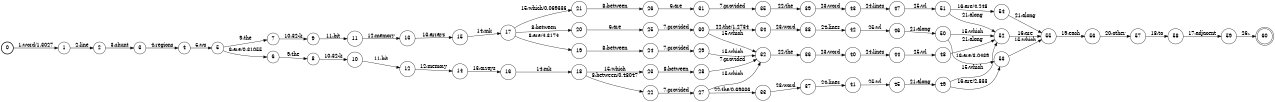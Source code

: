 digraph FST {
rankdir = LR;
size = "8.5,11";
label = "";
center = 1;
orientation = Portrait;
ranksep = "0.4";
nodesep = "0.25";
0 [label = "0", shape = circle, style = bold, fontsize = 14]
	0 -> 1 [label = "1:word/1.3027", fontsize = 14];
1 [label = "1", shape = circle, style = solid, fontsize = 14]
	1 -> 2 [label = "2:line", fontsize = 14];
2 [label = "2", shape = circle, style = solid, fontsize = 14]
	2 -> 3 [label = "3:shunt", fontsize = 14];
3 [label = "3", shape = circle, style = solid, fontsize = 14]
	3 -> 4 [label = "4:regions", fontsize = 14];
4 [label = "4", shape = circle, style = solid, fontsize = 14]
	4 -> 5 [label = "5:ws", fontsize = 14];
5 [label = "5", shape = circle, style = solid, fontsize = 14]
	5 -> 6 [label = "6:are/0.31055", fontsize = 14];
	5 -> 7 [label = "9:the", fontsize = 14];
6 [label = "6", shape = circle, style = solid, fontsize = 14]
	6 -> 8 [label = "9:the", fontsize = 14];
7 [label = "7", shape = circle, style = solid, fontsize = 14]
	7 -> 9 [label = "10:32-k", fontsize = 14];
8 [label = "8", shape = circle, style = solid, fontsize = 14]
	8 -> 10 [label = "10:32-k", fontsize = 14];
9 [label = "9", shape = circle, style = solid, fontsize = 14]
	9 -> 11 [label = "11:bit", fontsize = 14];
10 [label = "10", shape = circle, style = solid, fontsize = 14]
	10 -> 12 [label = "11:bit", fontsize = 14];
11 [label = "11", shape = circle, style = solid, fontsize = 14]
	11 -> 13 [label = "12:memory", fontsize = 14];
12 [label = "12", shape = circle, style = solid, fontsize = 14]
	12 -> 14 [label = "12:memory", fontsize = 14];
13 [label = "13", shape = circle, style = solid, fontsize = 14]
	13 -> 15 [label = "13:arrays", fontsize = 14];
14 [label = "14", shape = circle, style = solid, fontsize = 14]
	14 -> 16 [label = "13:arrays", fontsize = 14];
15 [label = "15", shape = circle, style = solid, fontsize = 14]
	15 -> 17 [label = "14:mk", fontsize = 14];
16 [label = "16", shape = circle, style = solid, fontsize = 14]
	16 -> 18 [label = "14:mk", fontsize = 14];
17 [label = "17", shape = circle, style = solid, fontsize = 14]
	17 -> 19 [label = "6:are/4.3174", fontsize = 14];
	17 -> 20 [label = "8:between", fontsize = 14];
	17 -> 21 [label = "15:which/0.069336", fontsize = 14];
18 [label = "18", shape = circle, style = solid, fontsize = 14]
	18 -> 22 [label = "8:between/0.48047", fontsize = 14];
	18 -> 23 [label = "15:which", fontsize = 14];
19 [label = "19", shape = circle, style = solid, fontsize = 14]
	19 -> 24 [label = "8:between", fontsize = 14];
20 [label = "20", shape = circle, style = solid, fontsize = 14]
	20 -> 25 [label = "6:are", fontsize = 14];
21 [label = "21", shape = circle, style = solid, fontsize = 14]
	21 -> 26 [label = "8:between", fontsize = 14];
22 [label = "22", shape = circle, style = solid, fontsize = 14]
	22 -> 27 [label = "7:provided", fontsize = 14];
23 [label = "23", shape = circle, style = solid, fontsize = 14]
	23 -> 28 [label = "8:between", fontsize = 14];
24 [label = "24", shape = circle, style = solid, fontsize = 14]
	24 -> 29 [label = "7:provided", fontsize = 14];
25 [label = "25", shape = circle, style = solid, fontsize = 14]
	25 -> 30 [label = "7:provided", fontsize = 14];
26 [label = "26", shape = circle, style = solid, fontsize = 14]
	26 -> 31 [label = "6:are", fontsize = 14];
27 [label = "27", shape = circle, style = solid, fontsize = 14]
	27 -> 33 [label = "22:the/0.69336", fontsize = 14];
	27 -> 32 [label = "15:which", fontsize = 14];
28 [label = "28", shape = circle, style = solid, fontsize = 14]
	28 -> 32 [label = "7:provided", fontsize = 14];
29 [label = "29", shape = circle, style = solid, fontsize = 14]
	29 -> 32 [label = "15:which", fontsize = 14];
30 [label = "30", shape = circle, style = solid, fontsize = 14]
	30 -> 34 [label = "22:the/1.2734", fontsize = 14];
	30 -> 32 [label = "15:which", fontsize = 14];
31 [label = "31", shape = circle, style = solid, fontsize = 14]
	31 -> 35 [label = "7:provided", fontsize = 14];
32 [label = "32", shape = circle, style = solid, fontsize = 14]
	32 -> 36 [label = "22:the", fontsize = 14];
33 [label = "33", shape = circle, style = solid, fontsize = 14]
	33 -> 37 [label = "23:word", fontsize = 14];
34 [label = "34", shape = circle, style = solid, fontsize = 14]
	34 -> 38 [label = "23:word", fontsize = 14];
35 [label = "35", shape = circle, style = solid, fontsize = 14]
	35 -> 39 [label = "22:the", fontsize = 14];
36 [label = "36", shape = circle, style = solid, fontsize = 14]
	36 -> 40 [label = "23:word", fontsize = 14];
37 [label = "37", shape = circle, style = solid, fontsize = 14]
	37 -> 41 [label = "24:lines", fontsize = 14];
38 [label = "38", shape = circle, style = solid, fontsize = 14]
	38 -> 42 [label = "24:lines", fontsize = 14];
39 [label = "39", shape = circle, style = solid, fontsize = 14]
	39 -> 43 [label = "23:word", fontsize = 14];
40 [label = "40", shape = circle, style = solid, fontsize = 14]
	40 -> 44 [label = "24:lines", fontsize = 14];
41 [label = "41", shape = circle, style = solid, fontsize = 14]
	41 -> 45 [label = "25:wl", fontsize = 14];
42 [label = "42", shape = circle, style = solid, fontsize = 14]
	42 -> 46 [label = "25:wl", fontsize = 14];
43 [label = "43", shape = circle, style = solid, fontsize = 14]
	43 -> 47 [label = "24:lines", fontsize = 14];
44 [label = "44", shape = circle, style = solid, fontsize = 14]
	44 -> 48 [label = "25:wl", fontsize = 14];
45 [label = "45", shape = circle, style = solid, fontsize = 14]
	45 -> 49 [label = "21:along", fontsize = 14];
46 [label = "46", shape = circle, style = solid, fontsize = 14]
	46 -> 50 [label = "21:along", fontsize = 14];
47 [label = "47", shape = circle, style = solid, fontsize = 14]
	47 -> 51 [label = "25:wl", fontsize = 14];
48 [label = "48", shape = circle, style = solid, fontsize = 14]
	48 -> 52 [label = "21:along", fontsize = 14];
49 [label = "49", shape = circle, style = solid, fontsize = 14]
	49 -> 53 [label = "16:are/2.833", fontsize = 14];
	49 -> 52 [label = "15:which", fontsize = 14];
50 [label = "50", shape = circle, style = solid, fontsize = 14]
	50 -> 53 [label = "16:are/3.0439", fontsize = 14];
	50 -> 52 [label = "15:which", fontsize = 14];
51 [label = "51", shape = circle, style = solid, fontsize = 14]
	51 -> 54 [label = "16:are/4.248", fontsize = 14];
	51 -> 52 [label = "21:along", fontsize = 14];
52 [label = "52", shape = circle, style = solid, fontsize = 14]
	52 -> 55 [label = "16:are", fontsize = 14];
53 [label = "53", shape = circle, style = solid, fontsize = 14]
	53 -> 55 [label = "15:which", fontsize = 14];
54 [label = "54", shape = circle, style = solid, fontsize = 14]
	54 -> 55 [label = "21:along", fontsize = 14];
55 [label = "55", shape = circle, style = solid, fontsize = 14]
	55 -> 56 [label = "19:each", fontsize = 14];
56 [label = "56", shape = circle, style = solid, fontsize = 14]
	56 -> 57 [label = "20:other", fontsize = 14];
57 [label = "57", shape = circle, style = solid, fontsize = 14]
	57 -> 58 [label = "18:to", fontsize = 14];
58 [label = "58", shape = circle, style = solid, fontsize = 14]
	58 -> 59 [label = "17:adjacent", fontsize = 14];
59 [label = "59", shape = circle, style = solid, fontsize = 14]
	59 -> 60 [label = "26:.", fontsize = 14];
60 [label = "60", shape = doublecircle, style = solid, fontsize = 14]
}
